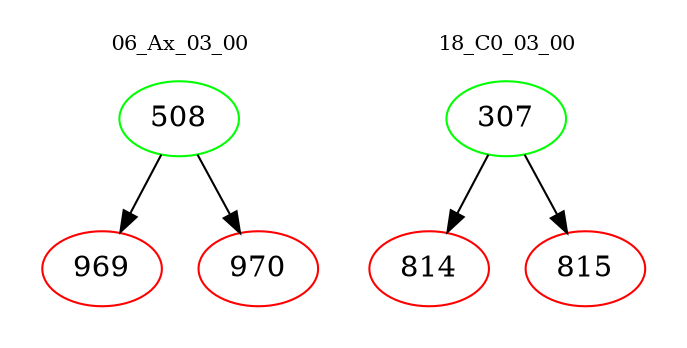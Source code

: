digraph{
subgraph cluster_0 {
color = white
label = "06_Ax_03_00";
fontsize=10;
T0_508 [label="508", color="green"]
T0_508 -> T0_969 [color="black"]
T0_969 [label="969", color="red"]
T0_508 -> T0_970 [color="black"]
T0_970 [label="970", color="red"]
}
subgraph cluster_1 {
color = white
label = "18_C0_03_00";
fontsize=10;
T1_307 [label="307", color="green"]
T1_307 -> T1_814 [color="black"]
T1_814 [label="814", color="red"]
T1_307 -> T1_815 [color="black"]
T1_815 [label="815", color="red"]
}
}
